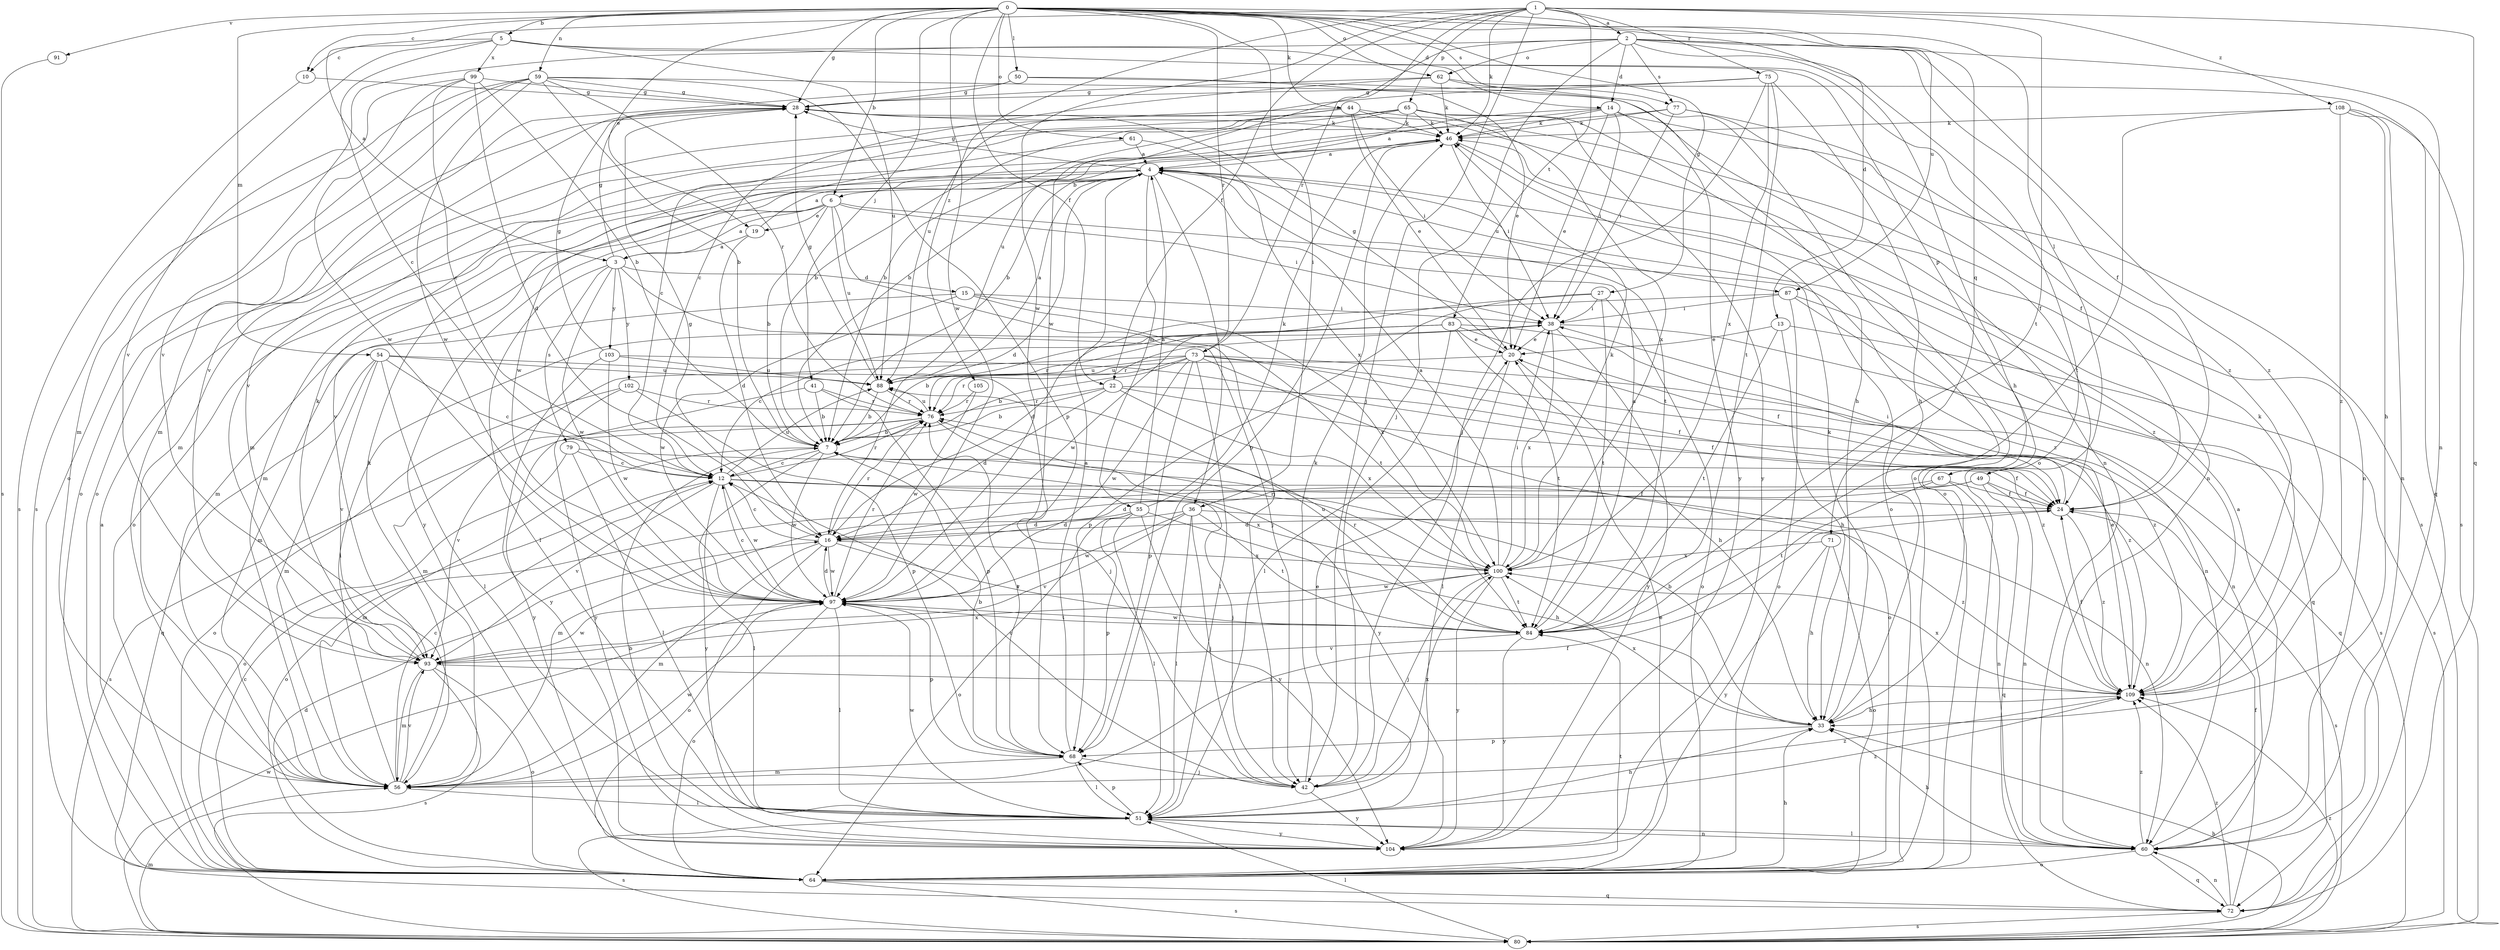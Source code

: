 strict digraph  {
0;
1;
2;
3;
4;
5;
6;
7;
10;
12;
13;
14;
15;
16;
19;
20;
22;
24;
27;
28;
33;
36;
38;
41;
42;
44;
46;
49;
50;
51;
54;
55;
56;
59;
60;
61;
62;
64;
65;
67;
68;
71;
72;
73;
75;
76;
77;
79;
80;
83;
84;
87;
88;
91;
93;
97;
99;
100;
102;
103;
104;
105;
108;
109;
0 -> 5  [label=b];
0 -> 6  [label=b];
0 -> 10  [label=c];
0 -> 13  [label=d];
0 -> 14  [label=d];
0 -> 19  [label=e];
0 -> 22  [label=f];
0 -> 27  [label=g];
0 -> 28  [label=g];
0 -> 36  [label=i];
0 -> 41  [label=j];
0 -> 44  [label=k];
0 -> 49  [label=l];
0 -> 50  [label=l];
0 -> 54  [label=m];
0 -> 59  [label=n];
0 -> 61  [label=o];
0 -> 62  [label=o];
0 -> 71  [label=q];
0 -> 73  [label=r];
0 -> 77  [label=s];
0 -> 87  [label=u];
0 -> 91  [label=v];
0 -> 97  [label=w];
1 -> 2  [label=a];
1 -> 3  [label=a];
1 -> 22  [label=f];
1 -> 42  [label=j];
1 -> 46  [label=k];
1 -> 65  [label=p];
1 -> 72  [label=q];
1 -> 73  [label=r];
1 -> 75  [label=r];
1 -> 83  [label=t];
1 -> 84  [label=t];
1 -> 97  [label=w];
1 -> 105  [label=z];
1 -> 108  [label=z];
2 -> 14  [label=d];
2 -> 24  [label=f];
2 -> 33  [label=h];
2 -> 42  [label=j];
2 -> 60  [label=n];
2 -> 62  [label=o];
2 -> 64  [label=o];
2 -> 77  [label=s];
2 -> 93  [label=v];
2 -> 97  [label=w];
2 -> 109  [label=z];
3 -> 15  [label=d];
3 -> 28  [label=g];
3 -> 42  [label=j];
3 -> 51  [label=l];
3 -> 79  [label=s];
3 -> 97  [label=w];
3 -> 102  [label=y];
3 -> 103  [label=y];
4 -> 6  [label=b];
4 -> 16  [label=d];
4 -> 28  [label=g];
4 -> 36  [label=i];
4 -> 55  [label=m];
4 -> 56  [label=m];
4 -> 64  [label=o];
4 -> 84  [label=t];
4 -> 87  [label=u];
4 -> 93  [label=v];
4 -> 109  [label=z];
5 -> 10  [label=c];
5 -> 12  [label=c];
5 -> 67  [label=p];
5 -> 88  [label=u];
5 -> 93  [label=v];
5 -> 99  [label=x];
5 -> 109  [label=z];
6 -> 3  [label=a];
6 -> 7  [label=b];
6 -> 19  [label=e];
6 -> 38  [label=i];
6 -> 42  [label=j];
6 -> 56  [label=m];
6 -> 88  [label=u];
6 -> 104  [label=y];
6 -> 109  [label=z];
7 -> 12  [label=c];
7 -> 42  [label=j];
7 -> 56  [label=m];
7 -> 97  [label=w];
7 -> 104  [label=y];
10 -> 28  [label=g];
10 -> 80  [label=s];
12 -> 24  [label=f];
12 -> 51  [label=l];
12 -> 60  [label=n];
12 -> 76  [label=r];
12 -> 88  [label=u];
12 -> 93  [label=v];
12 -> 97  [label=w];
12 -> 100  [label=x];
13 -> 20  [label=e];
13 -> 33  [label=h];
13 -> 80  [label=s];
13 -> 84  [label=t];
14 -> 7  [label=b];
14 -> 20  [label=e];
14 -> 38  [label=i];
14 -> 46  [label=k];
14 -> 80  [label=s];
14 -> 93  [label=v];
14 -> 104  [label=y];
15 -> 38  [label=i];
15 -> 56  [label=m];
15 -> 84  [label=t];
15 -> 97  [label=w];
15 -> 100  [label=x];
16 -> 12  [label=c];
16 -> 28  [label=g];
16 -> 56  [label=m];
16 -> 64  [label=o];
16 -> 76  [label=r];
16 -> 84  [label=t];
16 -> 97  [label=w];
16 -> 100  [label=x];
19 -> 3  [label=a];
19 -> 4  [label=a];
19 -> 16  [label=d];
20 -> 28  [label=g];
20 -> 33  [label=h];
20 -> 51  [label=l];
20 -> 88  [label=u];
22 -> 7  [label=b];
22 -> 16  [label=d];
22 -> 24  [label=f];
22 -> 76  [label=r];
22 -> 100  [label=x];
22 -> 109  [label=z];
24 -> 16  [label=d];
24 -> 38  [label=i];
24 -> 80  [label=s];
24 -> 109  [label=z];
27 -> 38  [label=i];
27 -> 64  [label=o];
27 -> 68  [label=p];
27 -> 84  [label=t];
27 -> 97  [label=w];
28 -> 46  [label=k];
28 -> 56  [label=m];
28 -> 60  [label=n];
28 -> 64  [label=o];
33 -> 7  [label=b];
33 -> 46  [label=k];
33 -> 68  [label=p];
33 -> 100  [label=x];
36 -> 16  [label=d];
36 -> 42  [label=j];
36 -> 51  [label=l];
36 -> 84  [label=t];
36 -> 93  [label=v];
36 -> 97  [label=w];
36 -> 109  [label=z];
38 -> 20  [label=e];
38 -> 76  [label=r];
38 -> 80  [label=s];
38 -> 100  [label=x];
38 -> 104  [label=y];
41 -> 7  [label=b];
41 -> 68  [label=p];
41 -> 76  [label=r];
41 -> 104  [label=y];
42 -> 12  [label=c];
42 -> 46  [label=k];
42 -> 100  [label=x];
42 -> 104  [label=y];
44 -> 7  [label=b];
44 -> 12  [label=c];
44 -> 20  [label=e];
44 -> 24  [label=f];
44 -> 38  [label=i];
44 -> 46  [label=k];
44 -> 64  [label=o];
46 -> 4  [label=a];
46 -> 38  [label=i];
46 -> 64  [label=o];
46 -> 68  [label=p];
49 -> 24  [label=f];
49 -> 56  [label=m];
49 -> 60  [label=n];
49 -> 64  [label=o];
49 -> 72  [label=q];
50 -> 20  [label=e];
50 -> 28  [label=g];
50 -> 33  [label=h];
50 -> 93  [label=v];
51 -> 20  [label=e];
51 -> 33  [label=h];
51 -> 60  [label=n];
51 -> 68  [label=p];
51 -> 80  [label=s];
51 -> 97  [label=w];
51 -> 104  [label=y];
51 -> 109  [label=z];
54 -> 12  [label=c];
54 -> 42  [label=j];
54 -> 51  [label=l];
54 -> 56  [label=m];
54 -> 72  [label=q];
54 -> 88  [label=u];
54 -> 93  [label=v];
55 -> 4  [label=a];
55 -> 16  [label=d];
55 -> 33  [label=h];
55 -> 46  [label=k];
55 -> 51  [label=l];
55 -> 64  [label=o];
55 -> 68  [label=p];
55 -> 104  [label=y];
56 -> 12  [label=c];
56 -> 24  [label=f];
56 -> 38  [label=i];
56 -> 46  [label=k];
56 -> 51  [label=l];
56 -> 93  [label=v];
56 -> 97  [label=w];
56 -> 109  [label=z];
59 -> 7  [label=b];
59 -> 28  [label=g];
59 -> 56  [label=m];
59 -> 60  [label=n];
59 -> 64  [label=o];
59 -> 68  [label=p];
59 -> 76  [label=r];
59 -> 80  [label=s];
59 -> 97  [label=w];
60 -> 4  [label=a];
60 -> 33  [label=h];
60 -> 51  [label=l];
60 -> 64  [label=o];
60 -> 72  [label=q];
60 -> 109  [label=z];
61 -> 4  [label=a];
61 -> 97  [label=w];
61 -> 100  [label=x];
62 -> 12  [label=c];
62 -> 28  [label=g];
62 -> 46  [label=k];
62 -> 64  [label=o];
62 -> 72  [label=q];
64 -> 4  [label=a];
64 -> 12  [label=c];
64 -> 16  [label=d];
64 -> 20  [label=e];
64 -> 33  [label=h];
64 -> 72  [label=q];
64 -> 80  [label=s];
64 -> 84  [label=t];
65 -> 4  [label=a];
65 -> 7  [label=b];
65 -> 46  [label=k];
65 -> 56  [label=m];
65 -> 64  [label=o];
65 -> 88  [label=u];
65 -> 100  [label=x];
65 -> 104  [label=y];
67 -> 16  [label=d];
67 -> 24  [label=f];
67 -> 60  [label=n];
67 -> 84  [label=t];
68 -> 4  [label=a];
68 -> 7  [label=b];
68 -> 42  [label=j];
68 -> 51  [label=l];
68 -> 56  [label=m];
68 -> 76  [label=r];
71 -> 33  [label=h];
71 -> 64  [label=o];
71 -> 100  [label=x];
71 -> 104  [label=y];
72 -> 24  [label=f];
72 -> 60  [label=n];
72 -> 80  [label=s];
72 -> 109  [label=z];
73 -> 7  [label=b];
73 -> 24  [label=f];
73 -> 51  [label=l];
73 -> 56  [label=m];
73 -> 64  [label=o];
73 -> 68  [label=p];
73 -> 72  [label=q];
73 -> 76  [label=r];
73 -> 88  [label=u];
73 -> 97  [label=w];
73 -> 109  [label=z];
75 -> 28  [label=g];
75 -> 33  [label=h];
75 -> 42  [label=j];
75 -> 84  [label=t];
75 -> 88  [label=u];
75 -> 100  [label=x];
76 -> 7  [label=b];
76 -> 80  [label=s];
76 -> 88  [label=u];
76 -> 93  [label=v];
76 -> 104  [label=y];
77 -> 7  [label=b];
77 -> 24  [label=f];
77 -> 38  [label=i];
77 -> 46  [label=k];
77 -> 60  [label=n];
79 -> 12  [label=c];
79 -> 24  [label=f];
79 -> 51  [label=l];
79 -> 64  [label=o];
80 -> 33  [label=h];
80 -> 51  [label=l];
80 -> 56  [label=m];
80 -> 97  [label=w];
80 -> 109  [label=z];
83 -> 7  [label=b];
83 -> 12  [label=c];
83 -> 20  [label=e];
83 -> 24  [label=f];
83 -> 51  [label=l];
83 -> 60  [label=n];
83 -> 76  [label=r];
83 -> 84  [label=t];
84 -> 4  [label=a];
84 -> 76  [label=r];
84 -> 88  [label=u];
84 -> 93  [label=v];
84 -> 97  [label=w];
84 -> 104  [label=y];
87 -> 16  [label=d];
87 -> 38  [label=i];
87 -> 60  [label=n];
87 -> 64  [label=o];
87 -> 72  [label=q];
88 -> 4  [label=a];
88 -> 7  [label=b];
88 -> 28  [label=g];
88 -> 76  [label=r];
91 -> 80  [label=s];
93 -> 46  [label=k];
93 -> 56  [label=m];
93 -> 64  [label=o];
93 -> 80  [label=s];
93 -> 97  [label=w];
93 -> 100  [label=x];
93 -> 109  [label=z];
97 -> 12  [label=c];
97 -> 16  [label=d];
97 -> 51  [label=l];
97 -> 64  [label=o];
97 -> 68  [label=p];
97 -> 76  [label=r];
97 -> 84  [label=t];
99 -> 7  [label=b];
99 -> 12  [label=c];
99 -> 16  [label=d];
99 -> 28  [label=g];
99 -> 56  [label=m];
99 -> 97  [label=w];
100 -> 4  [label=a];
100 -> 38  [label=i];
100 -> 42  [label=j];
100 -> 46  [label=k];
100 -> 76  [label=r];
100 -> 84  [label=t];
100 -> 97  [label=w];
100 -> 104  [label=y];
102 -> 64  [label=o];
102 -> 68  [label=p];
102 -> 76  [label=r];
102 -> 104  [label=y];
103 -> 28  [label=g];
103 -> 88  [label=u];
103 -> 97  [label=w];
103 -> 104  [label=y];
103 -> 109  [label=z];
104 -> 7  [label=b];
105 -> 76  [label=r];
105 -> 97  [label=w];
108 -> 33  [label=h];
108 -> 46  [label=k];
108 -> 60  [label=n];
108 -> 80  [label=s];
108 -> 84  [label=t];
108 -> 109  [label=z];
109 -> 20  [label=e];
109 -> 24  [label=f];
109 -> 33  [label=h];
109 -> 46  [label=k];
109 -> 100  [label=x];
}
